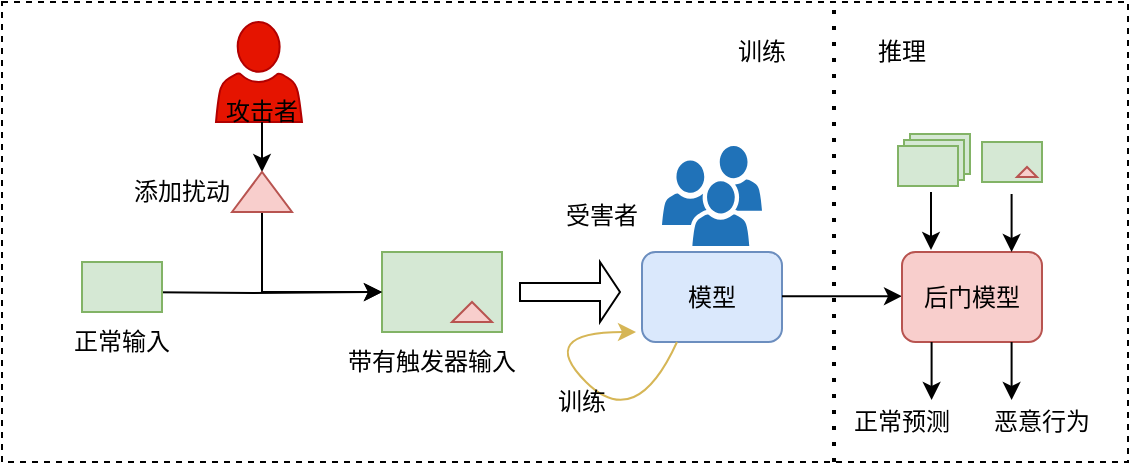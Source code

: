 <mxfile version="24.4.3" type="github">
  <diagram name="第 1 页" id="KETf3jDPd5y9DSmZzyw2">
    <mxGraphModel dx="1036" dy="526" grid="1" gridSize="10" guides="1" tooltips="1" connect="1" arrows="1" fold="1" page="1" pageScale="1" pageWidth="827" pageHeight="1169" math="0" shadow="0">
      <root>
        <mxCell id="0" />
        <mxCell id="1" parent="0" />
        <mxCell id="eGnGsEQrEdRVIKTcx3xG-35" value="" style="rounded=0;whiteSpace=wrap;html=1;dashed=1;" parent="1" vertex="1">
          <mxGeometry x="130" y="220" width="563" height="230" as="geometry" />
        </mxCell>
        <mxCell id="eGnGsEQrEdRVIKTcx3xG-25" value="" style="sketch=0;pointerEvents=1;shadow=0;dashed=0;html=1;strokeColor=#B20000;labelPosition=center;verticalLabelPosition=bottom;verticalAlign=top;outlineConnect=0;align=center;shape=mxgraph.office.users.user;fillColor=#e51400;fontColor=#ffffff;" parent="1" vertex="1">
          <mxGeometry x="237" y="230" width="43" height="50" as="geometry" />
        </mxCell>
        <mxCell id="eGnGsEQrEdRVIKTcx3xG-6" style="edgeStyle=orthogonalEdgeStyle;rounded=0;orthogonalLoop=1;jettySize=auto;html=1;exitX=0.5;exitY=1;exitDx=0;exitDy=0;entryX=1;entryY=0.5;entryDx=0;entryDy=0;" parent="1" target="eGnGsEQrEdRVIKTcx3xG-3" edge="1">
          <mxGeometry relative="1" as="geometry">
            <mxPoint x="260" y="280" as="sourcePoint" />
          </mxGeometry>
        </mxCell>
        <mxCell id="eGnGsEQrEdRVIKTcx3xG-2" value="" style="rounded=0;whiteSpace=wrap;html=1;fillColor=#d5e8d4;strokeColor=#82b366;" parent="1" vertex="1">
          <mxGeometry x="320" y="345" width="60" height="40" as="geometry" />
        </mxCell>
        <mxCell id="eGnGsEQrEdRVIKTcx3xG-7" style="edgeStyle=orthogonalEdgeStyle;rounded=0;orthogonalLoop=1;jettySize=auto;html=1;exitX=0;exitY=0.5;exitDx=0;exitDy=0;entryX=0;entryY=0.5;entryDx=0;entryDy=0;" parent="1" source="eGnGsEQrEdRVIKTcx3xG-3" target="eGnGsEQrEdRVIKTcx3xG-2" edge="1">
          <mxGeometry relative="1" as="geometry" />
        </mxCell>
        <mxCell id="eGnGsEQrEdRVIKTcx3xG-3" value="" style="triangle;whiteSpace=wrap;html=1;rotation=-90;fillColor=#f8cecc;strokeColor=#b85450;" parent="1" vertex="1">
          <mxGeometry x="250" y="300" width="20" height="30" as="geometry" />
        </mxCell>
        <mxCell id="eGnGsEQrEdRVIKTcx3xG-8" value="" style="triangle;whiteSpace=wrap;html=1;rotation=-90;fillColor=#f8cecc;strokeColor=#b85450;" parent="1" vertex="1">
          <mxGeometry x="360" y="365" width="10" height="20" as="geometry" />
        </mxCell>
        <mxCell id="eGnGsEQrEdRVIKTcx3xG-11" style="edgeStyle=orthogonalEdgeStyle;rounded=0;orthogonalLoop=1;jettySize=auto;html=1;exitX=1;exitY=0.5;exitDx=0;exitDy=0;entryX=0;entryY=0.5;entryDx=0;entryDy=0;" parent="1" target="eGnGsEQrEdRVIKTcx3xG-2" edge="1">
          <mxGeometry relative="1" as="geometry">
            <mxPoint x="190" y="365" as="sourcePoint" />
          </mxGeometry>
        </mxCell>
        <mxCell id="eGnGsEQrEdRVIKTcx3xG-14" value="" style="rounded=0;whiteSpace=wrap;html=1;fillColor=#d5e8d4;strokeColor=#82b366;" parent="1" vertex="1">
          <mxGeometry x="170" y="350" width="40" height="25" as="geometry" />
        </mxCell>
        <mxCell id="eGnGsEQrEdRVIKTcx3xG-15" value="添加扰动" style="text;html=1;align=center;verticalAlign=middle;whiteSpace=wrap;rounded=0;" parent="1" vertex="1">
          <mxGeometry x="190" y="305" width="60" height="20" as="geometry" />
        </mxCell>
        <mxCell id="eGnGsEQrEdRVIKTcx3xG-17" value="攻击者" style="text;html=1;align=center;verticalAlign=middle;whiteSpace=wrap;rounded=0;" parent="1" vertex="1">
          <mxGeometry x="230" y="260" width="60" height="30" as="geometry" />
        </mxCell>
        <mxCell id="eGnGsEQrEdRVIKTcx3xG-19" value="正常输入" style="text;html=1;align=center;verticalAlign=middle;whiteSpace=wrap;rounded=0;" parent="1" vertex="1">
          <mxGeometry x="160" y="375" width="60" height="30" as="geometry" />
        </mxCell>
        <mxCell id="eGnGsEQrEdRVIKTcx3xG-20" value="带有触发器输入" style="text;html=1;align=center;verticalAlign=middle;whiteSpace=wrap;rounded=0;" parent="1" vertex="1">
          <mxGeometry x="290" y="390" width="110" height="20" as="geometry" />
        </mxCell>
        <mxCell id="eGnGsEQrEdRVIKTcx3xG-21" value="模型" style="rounded=1;whiteSpace=wrap;html=1;fillColor=#dae8fc;strokeColor=#6c8ebf;" parent="1" vertex="1">
          <mxGeometry x="450" y="345" width="70" height="45" as="geometry" />
        </mxCell>
        <mxCell id="eGnGsEQrEdRVIKTcx3xG-22" value="" style="shape=singleArrow;whiteSpace=wrap;html=1;" parent="1" vertex="1">
          <mxGeometry x="389" y="350" width="50" height="30" as="geometry" />
        </mxCell>
        <mxCell id="eGnGsEQrEdRVIKTcx3xG-23" value="" style="endArrow=classic;html=1;rounded=0;" parent="1" edge="1">
          <mxGeometry width="50" height="50" relative="1" as="geometry">
            <mxPoint x="520" y="367.08" as="sourcePoint" />
            <mxPoint x="580" y="367.08" as="targetPoint" />
          </mxGeometry>
        </mxCell>
        <mxCell id="eGnGsEQrEdRVIKTcx3xG-24" value="后门模型" style="rounded=1;whiteSpace=wrap;html=1;fillColor=#f8cecc;strokeColor=#b85450;" parent="1" vertex="1">
          <mxGeometry x="580" y="345" width="70" height="45" as="geometry" />
        </mxCell>
        <mxCell id="eGnGsEQrEdRVIKTcx3xG-30" value="" style="group" parent="1" vertex="1" connectable="0">
          <mxGeometry x="620" y="290" width="30" height="20" as="geometry" />
        </mxCell>
        <mxCell id="eGnGsEQrEdRVIKTcx3xG-28" value="" style="rounded=0;whiteSpace=wrap;html=1;fillColor=#d5e8d4;strokeColor=#82b366;" parent="eGnGsEQrEdRVIKTcx3xG-30" vertex="1">
          <mxGeometry width="30" height="20" as="geometry" />
        </mxCell>
        <mxCell id="eGnGsEQrEdRVIKTcx3xG-29" value="" style="triangle;whiteSpace=wrap;html=1;rotation=-90;fillColor=#f8cecc;strokeColor=#b85450;" parent="eGnGsEQrEdRVIKTcx3xG-30" vertex="1">
          <mxGeometry x="20" y="10" width="5" height="10" as="geometry" />
        </mxCell>
        <mxCell id="eGnGsEQrEdRVIKTcx3xG-34" value="" style="endArrow=none;dashed=1;html=1;dashPattern=1 3;strokeWidth=2;rounded=0;" parent="1" edge="1">
          <mxGeometry width="50" height="50" relative="1" as="geometry">
            <mxPoint x="546" y="450" as="sourcePoint" />
            <mxPoint x="546" y="220" as="targetPoint" />
          </mxGeometry>
        </mxCell>
        <mxCell id="eGnGsEQrEdRVIKTcx3xG-37" value="受害者" style="text;html=1;align=center;verticalAlign=middle;whiteSpace=wrap;rounded=0;" parent="1" vertex="1">
          <mxGeometry x="400" y="312" width="60" height="30" as="geometry" />
        </mxCell>
        <mxCell id="eGnGsEQrEdRVIKTcx3xG-38" value="正常预测" style="text;html=1;align=center;verticalAlign=middle;whiteSpace=wrap;rounded=0;" parent="1" vertex="1">
          <mxGeometry x="550" y="415" width="60" height="30" as="geometry" />
        </mxCell>
        <mxCell id="eGnGsEQrEdRVIKTcx3xG-39" value="" style="endArrow=classic;html=1;rounded=0;" parent="1" edge="1">
          <mxGeometry width="50" height="50" relative="1" as="geometry">
            <mxPoint x="594.5" y="315" as="sourcePoint" />
            <mxPoint x="594.5" y="344" as="targetPoint" />
          </mxGeometry>
        </mxCell>
        <mxCell id="eGnGsEQrEdRVIKTcx3xG-41" value="" style="endArrow=classic;html=1;rounded=0;" parent="1" edge="1">
          <mxGeometry width="50" height="50" relative="1" as="geometry">
            <mxPoint x="634.8" y="316" as="sourcePoint" />
            <mxPoint x="634.8" y="345" as="targetPoint" />
          </mxGeometry>
        </mxCell>
        <mxCell id="eGnGsEQrEdRVIKTcx3xG-42" value="" style="endArrow=classic;html=1;rounded=0;" parent="1" edge="1">
          <mxGeometry width="50" height="50" relative="1" as="geometry">
            <mxPoint x="594.8" y="390" as="sourcePoint" />
            <mxPoint x="594.8" y="419" as="targetPoint" />
          </mxGeometry>
        </mxCell>
        <mxCell id="eGnGsEQrEdRVIKTcx3xG-43" value="" style="endArrow=classic;html=1;rounded=0;" parent="1" edge="1">
          <mxGeometry width="50" height="50" relative="1" as="geometry">
            <mxPoint x="634.8" y="390" as="sourcePoint" />
            <mxPoint x="634.8" y="419" as="targetPoint" />
          </mxGeometry>
        </mxCell>
        <mxCell id="eGnGsEQrEdRVIKTcx3xG-44" value="恶意行为" style="text;html=1;align=center;verticalAlign=middle;whiteSpace=wrap;rounded=0;" parent="1" vertex="1">
          <mxGeometry x="620" y="415" width="60" height="30" as="geometry" />
        </mxCell>
        <mxCell id="eGnGsEQrEdRVIKTcx3xG-45" value="训练" style="text;html=1;align=center;verticalAlign=middle;whiteSpace=wrap;rounded=0;" parent="1" vertex="1">
          <mxGeometry x="480" y="230" width="60" height="30" as="geometry" />
        </mxCell>
        <mxCell id="eGnGsEQrEdRVIKTcx3xG-46" value="推理" style="text;html=1;align=center;verticalAlign=middle;whiteSpace=wrap;rounded=0;" parent="1" vertex="1">
          <mxGeometry x="550" y="230" width="60" height="30" as="geometry" />
        </mxCell>
        <mxCell id="eGnGsEQrEdRVIKTcx3xG-53" value="" style="sketch=0;pointerEvents=1;shadow=0;dashed=0;html=1;strokeColor=none;labelPosition=center;verticalLabelPosition=bottom;verticalAlign=top;outlineConnect=0;align=center;shape=mxgraph.office.users.users;fillColor=#2072B8;" parent="1" vertex="1">
          <mxGeometry x="460" y="292" width="50" height="50" as="geometry" />
        </mxCell>
        <mxCell id="eGnGsEQrEdRVIKTcx3xG-49" value="" style="group" parent="1" vertex="1" connectable="0">
          <mxGeometry x="578" y="292" width="40" height="20" as="geometry" />
        </mxCell>
        <mxCell id="eGnGsEQrEdRVIKTcx3xG-47" value="" style="group" parent="eGnGsEQrEdRVIKTcx3xG-49" vertex="1" connectable="0">
          <mxGeometry x="3" y="-3" width="32" height="20" as="geometry" />
        </mxCell>
        <mxCell id="eGnGsEQrEdRVIKTcx3xG-51" value="" style="group" parent="eGnGsEQrEdRVIKTcx3xG-47" vertex="1" connectable="0">
          <mxGeometry x="2" y="-2" width="30" height="20" as="geometry" />
        </mxCell>
        <mxCell id="eGnGsEQrEdRVIKTcx3xG-52" value="" style="rounded=0;whiteSpace=wrap;html=1;fillColor=#d5e8d4;strokeColor=#82b366;" parent="eGnGsEQrEdRVIKTcx3xG-51" vertex="1">
          <mxGeometry x="1" y="-1" width="30" height="20" as="geometry" />
        </mxCell>
        <mxCell id="eGnGsEQrEdRVIKTcx3xG-48" value="" style="rounded=0;whiteSpace=wrap;html=1;fillColor=#d5e8d4;strokeColor=#82b366;" parent="eGnGsEQrEdRVIKTcx3xG-47" vertex="1">
          <mxGeometry width="30" height="20" as="geometry" />
        </mxCell>
        <mxCell id="eGnGsEQrEdRVIKTcx3xG-50" value="" style="rounded=0;whiteSpace=wrap;html=1;fillColor=#d5e8d4;strokeColor=#82b366;" parent="eGnGsEQrEdRVIKTcx3xG-49" vertex="1">
          <mxGeometry width="30" height="20" as="geometry" />
        </mxCell>
        <mxCell id="MygE97EAot4XVSitBpJK-3" value="" style="curved=1;endArrow=classic;html=1;rounded=0;exitX=0.25;exitY=1;exitDx=0;exitDy=0;fillColor=#fff2cc;strokeColor=#d6b656;" edge="1" parent="1" source="eGnGsEQrEdRVIKTcx3xG-21">
          <mxGeometry width="50" height="50" relative="1" as="geometry">
            <mxPoint x="463" y="405" as="sourcePoint" />
            <mxPoint x="447" y="385" as="targetPoint" />
            <Array as="points">
              <mxPoint x="447" y="435" />
              <mxPoint x="397" y="385" />
            </Array>
          </mxGeometry>
        </mxCell>
        <mxCell id="MygE97EAot4XVSitBpJK-4" value="训练" style="text;html=1;align=center;verticalAlign=middle;whiteSpace=wrap;rounded=0;" vertex="1" parent="1">
          <mxGeometry x="390" y="405" width="60" height="30" as="geometry" />
        </mxCell>
      </root>
    </mxGraphModel>
  </diagram>
</mxfile>
